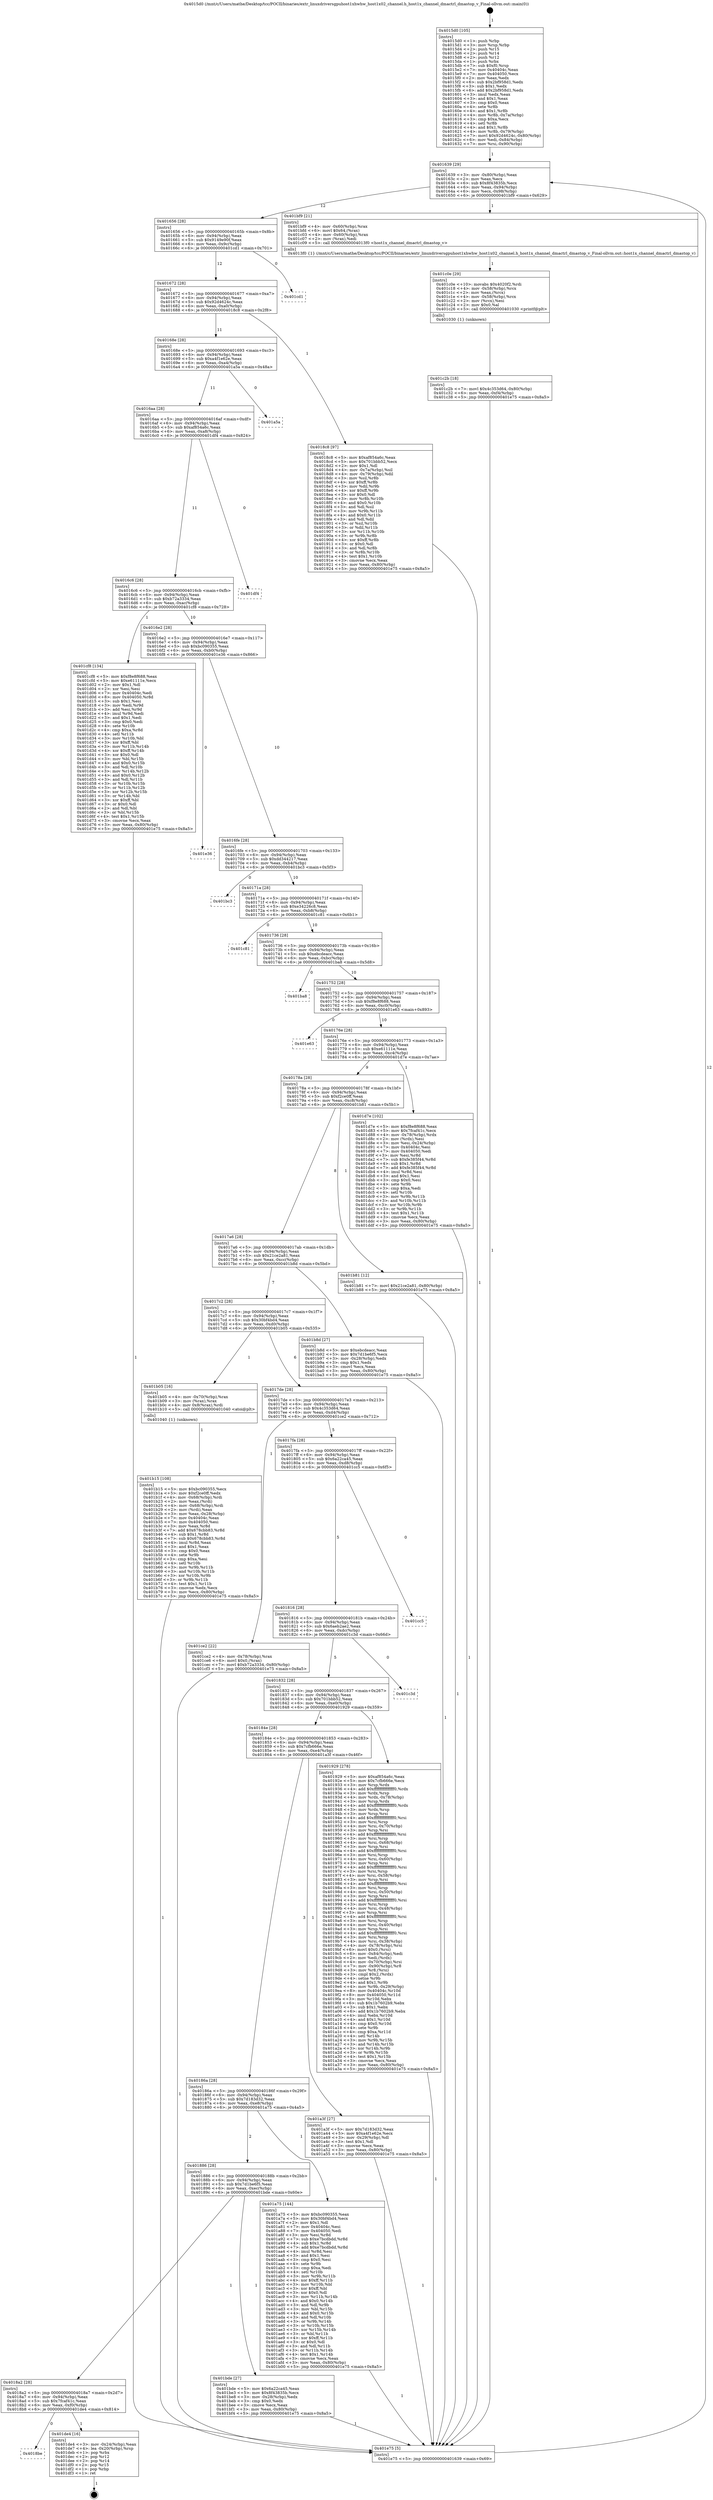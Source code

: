 digraph "0x4015d0" {
  label = "0x4015d0 (/mnt/c/Users/mathe/Desktop/tcc/POCII/binaries/extr_linuxdriversgpuhost1xhwhw_host1x02_channel.h_host1x_channel_dmactrl_dmastop_v_Final-ollvm.out::main(0))"
  labelloc = "t"
  node[shape=record]

  Entry [label="",width=0.3,height=0.3,shape=circle,fillcolor=black,style=filled]
  "0x401639" [label="{
     0x401639 [29]\l
     | [instrs]\l
     &nbsp;&nbsp;0x401639 \<+3\>: mov -0x80(%rbp),%eax\l
     &nbsp;&nbsp;0x40163c \<+2\>: mov %eax,%ecx\l
     &nbsp;&nbsp;0x40163e \<+6\>: sub $0x8f43835b,%ecx\l
     &nbsp;&nbsp;0x401644 \<+6\>: mov %eax,-0x94(%rbp)\l
     &nbsp;&nbsp;0x40164a \<+6\>: mov %ecx,-0x98(%rbp)\l
     &nbsp;&nbsp;0x401650 \<+6\>: je 0000000000401bf9 \<main+0x629\>\l
  }"]
  "0x401bf9" [label="{
     0x401bf9 [21]\l
     | [instrs]\l
     &nbsp;&nbsp;0x401bf9 \<+4\>: mov -0x60(%rbp),%rax\l
     &nbsp;&nbsp;0x401bfd \<+6\>: movl $0x64,(%rax)\l
     &nbsp;&nbsp;0x401c03 \<+4\>: mov -0x60(%rbp),%rax\l
     &nbsp;&nbsp;0x401c07 \<+2\>: mov (%rax),%edi\l
     &nbsp;&nbsp;0x401c09 \<+5\>: call 00000000004013f0 \<host1x_channel_dmactrl_dmastop_v\>\l
     | [calls]\l
     &nbsp;&nbsp;0x4013f0 \{1\} (/mnt/c/Users/mathe/Desktop/tcc/POCII/binaries/extr_linuxdriversgpuhost1xhwhw_host1x02_channel.h_host1x_channel_dmactrl_dmastop_v_Final-ollvm.out::host1x_channel_dmactrl_dmastop_v)\l
  }"]
  "0x401656" [label="{
     0x401656 [28]\l
     | [instrs]\l
     &nbsp;&nbsp;0x401656 \<+5\>: jmp 000000000040165b \<main+0x8b\>\l
     &nbsp;&nbsp;0x40165b \<+6\>: mov -0x94(%rbp),%eax\l
     &nbsp;&nbsp;0x401661 \<+5\>: sub $0x9149e90f,%eax\l
     &nbsp;&nbsp;0x401666 \<+6\>: mov %eax,-0x9c(%rbp)\l
     &nbsp;&nbsp;0x40166c \<+6\>: je 0000000000401cd1 \<main+0x701\>\l
  }"]
  Exit [label="",width=0.3,height=0.3,shape=circle,fillcolor=black,style=filled,peripheries=2]
  "0x401cd1" [label="{
     0x401cd1\l
  }", style=dashed]
  "0x401672" [label="{
     0x401672 [28]\l
     | [instrs]\l
     &nbsp;&nbsp;0x401672 \<+5\>: jmp 0000000000401677 \<main+0xa7\>\l
     &nbsp;&nbsp;0x401677 \<+6\>: mov -0x94(%rbp),%eax\l
     &nbsp;&nbsp;0x40167d \<+5\>: sub $0x92d4624c,%eax\l
     &nbsp;&nbsp;0x401682 \<+6\>: mov %eax,-0xa0(%rbp)\l
     &nbsp;&nbsp;0x401688 \<+6\>: je 00000000004018c8 \<main+0x2f8\>\l
  }"]
  "0x4018be" [label="{
     0x4018be\l
  }", style=dashed]
  "0x4018c8" [label="{
     0x4018c8 [97]\l
     | [instrs]\l
     &nbsp;&nbsp;0x4018c8 \<+5\>: mov $0xaf854a6c,%eax\l
     &nbsp;&nbsp;0x4018cd \<+5\>: mov $0x701bbb52,%ecx\l
     &nbsp;&nbsp;0x4018d2 \<+2\>: mov $0x1,%dl\l
     &nbsp;&nbsp;0x4018d4 \<+4\>: mov -0x7a(%rbp),%sil\l
     &nbsp;&nbsp;0x4018d8 \<+4\>: mov -0x79(%rbp),%dil\l
     &nbsp;&nbsp;0x4018dc \<+3\>: mov %sil,%r8b\l
     &nbsp;&nbsp;0x4018df \<+4\>: xor $0xff,%r8b\l
     &nbsp;&nbsp;0x4018e3 \<+3\>: mov %dil,%r9b\l
     &nbsp;&nbsp;0x4018e6 \<+4\>: xor $0xff,%r9b\l
     &nbsp;&nbsp;0x4018ea \<+3\>: xor $0x0,%dl\l
     &nbsp;&nbsp;0x4018ed \<+3\>: mov %r8b,%r10b\l
     &nbsp;&nbsp;0x4018f0 \<+4\>: and $0x0,%r10b\l
     &nbsp;&nbsp;0x4018f4 \<+3\>: and %dl,%sil\l
     &nbsp;&nbsp;0x4018f7 \<+3\>: mov %r9b,%r11b\l
     &nbsp;&nbsp;0x4018fa \<+4\>: and $0x0,%r11b\l
     &nbsp;&nbsp;0x4018fe \<+3\>: and %dl,%dil\l
     &nbsp;&nbsp;0x401901 \<+3\>: or %sil,%r10b\l
     &nbsp;&nbsp;0x401904 \<+3\>: or %dil,%r11b\l
     &nbsp;&nbsp;0x401907 \<+3\>: xor %r11b,%r10b\l
     &nbsp;&nbsp;0x40190a \<+3\>: or %r9b,%r8b\l
     &nbsp;&nbsp;0x40190d \<+4\>: xor $0xff,%r8b\l
     &nbsp;&nbsp;0x401911 \<+3\>: or $0x0,%dl\l
     &nbsp;&nbsp;0x401914 \<+3\>: and %dl,%r8b\l
     &nbsp;&nbsp;0x401917 \<+3\>: or %r8b,%r10b\l
     &nbsp;&nbsp;0x40191a \<+4\>: test $0x1,%r10b\l
     &nbsp;&nbsp;0x40191e \<+3\>: cmovne %ecx,%eax\l
     &nbsp;&nbsp;0x401921 \<+3\>: mov %eax,-0x80(%rbp)\l
     &nbsp;&nbsp;0x401924 \<+5\>: jmp 0000000000401e75 \<main+0x8a5\>\l
  }"]
  "0x40168e" [label="{
     0x40168e [28]\l
     | [instrs]\l
     &nbsp;&nbsp;0x40168e \<+5\>: jmp 0000000000401693 \<main+0xc3\>\l
     &nbsp;&nbsp;0x401693 \<+6\>: mov -0x94(%rbp),%eax\l
     &nbsp;&nbsp;0x401699 \<+5\>: sub $0xa4f1e62e,%eax\l
     &nbsp;&nbsp;0x40169e \<+6\>: mov %eax,-0xa4(%rbp)\l
     &nbsp;&nbsp;0x4016a4 \<+6\>: je 0000000000401a5a \<main+0x48a\>\l
  }"]
  "0x401e75" [label="{
     0x401e75 [5]\l
     | [instrs]\l
     &nbsp;&nbsp;0x401e75 \<+5\>: jmp 0000000000401639 \<main+0x69\>\l
  }"]
  "0x4015d0" [label="{
     0x4015d0 [105]\l
     | [instrs]\l
     &nbsp;&nbsp;0x4015d0 \<+1\>: push %rbp\l
     &nbsp;&nbsp;0x4015d1 \<+3\>: mov %rsp,%rbp\l
     &nbsp;&nbsp;0x4015d4 \<+2\>: push %r15\l
     &nbsp;&nbsp;0x4015d6 \<+2\>: push %r14\l
     &nbsp;&nbsp;0x4015d8 \<+2\>: push %r12\l
     &nbsp;&nbsp;0x4015da \<+1\>: push %rbx\l
     &nbsp;&nbsp;0x4015db \<+7\>: sub $0xf0,%rsp\l
     &nbsp;&nbsp;0x4015e2 \<+7\>: mov 0x40404c,%eax\l
     &nbsp;&nbsp;0x4015e9 \<+7\>: mov 0x404050,%ecx\l
     &nbsp;&nbsp;0x4015f0 \<+2\>: mov %eax,%edx\l
     &nbsp;&nbsp;0x4015f2 \<+6\>: sub $0x2bf958d1,%edx\l
     &nbsp;&nbsp;0x4015f8 \<+3\>: sub $0x1,%edx\l
     &nbsp;&nbsp;0x4015fb \<+6\>: add $0x2bf958d1,%edx\l
     &nbsp;&nbsp;0x401601 \<+3\>: imul %edx,%eax\l
     &nbsp;&nbsp;0x401604 \<+3\>: and $0x1,%eax\l
     &nbsp;&nbsp;0x401607 \<+3\>: cmp $0x0,%eax\l
     &nbsp;&nbsp;0x40160a \<+4\>: sete %r8b\l
     &nbsp;&nbsp;0x40160e \<+4\>: and $0x1,%r8b\l
     &nbsp;&nbsp;0x401612 \<+4\>: mov %r8b,-0x7a(%rbp)\l
     &nbsp;&nbsp;0x401616 \<+3\>: cmp $0xa,%ecx\l
     &nbsp;&nbsp;0x401619 \<+4\>: setl %r8b\l
     &nbsp;&nbsp;0x40161d \<+4\>: and $0x1,%r8b\l
     &nbsp;&nbsp;0x401621 \<+4\>: mov %r8b,-0x79(%rbp)\l
     &nbsp;&nbsp;0x401625 \<+7\>: movl $0x92d4624c,-0x80(%rbp)\l
     &nbsp;&nbsp;0x40162c \<+6\>: mov %edi,-0x84(%rbp)\l
     &nbsp;&nbsp;0x401632 \<+7\>: mov %rsi,-0x90(%rbp)\l
  }"]
  "0x401de4" [label="{
     0x401de4 [16]\l
     | [instrs]\l
     &nbsp;&nbsp;0x401de4 \<+3\>: mov -0x24(%rbp),%eax\l
     &nbsp;&nbsp;0x401de7 \<+4\>: lea -0x20(%rbp),%rsp\l
     &nbsp;&nbsp;0x401deb \<+1\>: pop %rbx\l
     &nbsp;&nbsp;0x401dec \<+2\>: pop %r12\l
     &nbsp;&nbsp;0x401dee \<+2\>: pop %r14\l
     &nbsp;&nbsp;0x401df0 \<+2\>: pop %r15\l
     &nbsp;&nbsp;0x401df2 \<+1\>: pop %rbp\l
     &nbsp;&nbsp;0x401df3 \<+1\>: ret\l
  }"]
  "0x401a5a" [label="{
     0x401a5a\l
  }", style=dashed]
  "0x4016aa" [label="{
     0x4016aa [28]\l
     | [instrs]\l
     &nbsp;&nbsp;0x4016aa \<+5\>: jmp 00000000004016af \<main+0xdf\>\l
     &nbsp;&nbsp;0x4016af \<+6\>: mov -0x94(%rbp),%eax\l
     &nbsp;&nbsp;0x4016b5 \<+5\>: sub $0xaf854a6c,%eax\l
     &nbsp;&nbsp;0x4016ba \<+6\>: mov %eax,-0xa8(%rbp)\l
     &nbsp;&nbsp;0x4016c0 \<+6\>: je 0000000000401df4 \<main+0x824\>\l
  }"]
  "0x401c2b" [label="{
     0x401c2b [18]\l
     | [instrs]\l
     &nbsp;&nbsp;0x401c2b \<+7\>: movl $0x4c353d64,-0x80(%rbp)\l
     &nbsp;&nbsp;0x401c32 \<+6\>: mov %eax,-0xf4(%rbp)\l
     &nbsp;&nbsp;0x401c38 \<+5\>: jmp 0000000000401e75 \<main+0x8a5\>\l
  }"]
  "0x401df4" [label="{
     0x401df4\l
  }", style=dashed]
  "0x4016c6" [label="{
     0x4016c6 [28]\l
     | [instrs]\l
     &nbsp;&nbsp;0x4016c6 \<+5\>: jmp 00000000004016cb \<main+0xfb\>\l
     &nbsp;&nbsp;0x4016cb \<+6\>: mov -0x94(%rbp),%eax\l
     &nbsp;&nbsp;0x4016d1 \<+5\>: sub $0xb72a3334,%eax\l
     &nbsp;&nbsp;0x4016d6 \<+6\>: mov %eax,-0xac(%rbp)\l
     &nbsp;&nbsp;0x4016dc \<+6\>: je 0000000000401cf8 \<main+0x728\>\l
  }"]
  "0x401c0e" [label="{
     0x401c0e [29]\l
     | [instrs]\l
     &nbsp;&nbsp;0x401c0e \<+10\>: movabs $0x4020f2,%rdi\l
     &nbsp;&nbsp;0x401c18 \<+4\>: mov -0x58(%rbp),%rcx\l
     &nbsp;&nbsp;0x401c1c \<+2\>: mov %eax,(%rcx)\l
     &nbsp;&nbsp;0x401c1e \<+4\>: mov -0x58(%rbp),%rcx\l
     &nbsp;&nbsp;0x401c22 \<+2\>: mov (%rcx),%esi\l
     &nbsp;&nbsp;0x401c24 \<+2\>: mov $0x0,%al\l
     &nbsp;&nbsp;0x401c26 \<+5\>: call 0000000000401030 \<printf@plt\>\l
     | [calls]\l
     &nbsp;&nbsp;0x401030 \{1\} (unknown)\l
  }"]
  "0x401cf8" [label="{
     0x401cf8 [134]\l
     | [instrs]\l
     &nbsp;&nbsp;0x401cf8 \<+5\>: mov $0xf8e8f688,%eax\l
     &nbsp;&nbsp;0x401cfd \<+5\>: mov $0xe61111e,%ecx\l
     &nbsp;&nbsp;0x401d02 \<+2\>: mov $0x1,%dl\l
     &nbsp;&nbsp;0x401d04 \<+2\>: xor %esi,%esi\l
     &nbsp;&nbsp;0x401d06 \<+7\>: mov 0x40404c,%edi\l
     &nbsp;&nbsp;0x401d0d \<+8\>: mov 0x404050,%r8d\l
     &nbsp;&nbsp;0x401d15 \<+3\>: sub $0x1,%esi\l
     &nbsp;&nbsp;0x401d18 \<+3\>: mov %edi,%r9d\l
     &nbsp;&nbsp;0x401d1b \<+3\>: add %esi,%r9d\l
     &nbsp;&nbsp;0x401d1e \<+4\>: imul %r9d,%edi\l
     &nbsp;&nbsp;0x401d22 \<+3\>: and $0x1,%edi\l
     &nbsp;&nbsp;0x401d25 \<+3\>: cmp $0x0,%edi\l
     &nbsp;&nbsp;0x401d28 \<+4\>: sete %r10b\l
     &nbsp;&nbsp;0x401d2c \<+4\>: cmp $0xa,%r8d\l
     &nbsp;&nbsp;0x401d30 \<+4\>: setl %r11b\l
     &nbsp;&nbsp;0x401d34 \<+3\>: mov %r10b,%bl\l
     &nbsp;&nbsp;0x401d37 \<+3\>: xor $0xff,%bl\l
     &nbsp;&nbsp;0x401d3a \<+3\>: mov %r11b,%r14b\l
     &nbsp;&nbsp;0x401d3d \<+4\>: xor $0xff,%r14b\l
     &nbsp;&nbsp;0x401d41 \<+3\>: xor $0x0,%dl\l
     &nbsp;&nbsp;0x401d44 \<+3\>: mov %bl,%r15b\l
     &nbsp;&nbsp;0x401d47 \<+4\>: and $0x0,%r15b\l
     &nbsp;&nbsp;0x401d4b \<+3\>: and %dl,%r10b\l
     &nbsp;&nbsp;0x401d4e \<+3\>: mov %r14b,%r12b\l
     &nbsp;&nbsp;0x401d51 \<+4\>: and $0x0,%r12b\l
     &nbsp;&nbsp;0x401d55 \<+3\>: and %dl,%r11b\l
     &nbsp;&nbsp;0x401d58 \<+3\>: or %r10b,%r15b\l
     &nbsp;&nbsp;0x401d5b \<+3\>: or %r11b,%r12b\l
     &nbsp;&nbsp;0x401d5e \<+3\>: xor %r12b,%r15b\l
     &nbsp;&nbsp;0x401d61 \<+3\>: or %r14b,%bl\l
     &nbsp;&nbsp;0x401d64 \<+3\>: xor $0xff,%bl\l
     &nbsp;&nbsp;0x401d67 \<+3\>: or $0x0,%dl\l
     &nbsp;&nbsp;0x401d6a \<+2\>: and %dl,%bl\l
     &nbsp;&nbsp;0x401d6c \<+3\>: or %bl,%r15b\l
     &nbsp;&nbsp;0x401d6f \<+4\>: test $0x1,%r15b\l
     &nbsp;&nbsp;0x401d73 \<+3\>: cmovne %ecx,%eax\l
     &nbsp;&nbsp;0x401d76 \<+3\>: mov %eax,-0x80(%rbp)\l
     &nbsp;&nbsp;0x401d79 \<+5\>: jmp 0000000000401e75 \<main+0x8a5\>\l
  }"]
  "0x4016e2" [label="{
     0x4016e2 [28]\l
     | [instrs]\l
     &nbsp;&nbsp;0x4016e2 \<+5\>: jmp 00000000004016e7 \<main+0x117\>\l
     &nbsp;&nbsp;0x4016e7 \<+6\>: mov -0x94(%rbp),%eax\l
     &nbsp;&nbsp;0x4016ed \<+5\>: sub $0xbc090355,%eax\l
     &nbsp;&nbsp;0x4016f2 \<+6\>: mov %eax,-0xb0(%rbp)\l
     &nbsp;&nbsp;0x4016f8 \<+6\>: je 0000000000401e36 \<main+0x866\>\l
  }"]
  "0x4018a2" [label="{
     0x4018a2 [28]\l
     | [instrs]\l
     &nbsp;&nbsp;0x4018a2 \<+5\>: jmp 00000000004018a7 \<main+0x2d7\>\l
     &nbsp;&nbsp;0x4018a7 \<+6\>: mov -0x94(%rbp),%eax\l
     &nbsp;&nbsp;0x4018ad \<+5\>: sub $0x7fcaf41c,%eax\l
     &nbsp;&nbsp;0x4018b2 \<+6\>: mov %eax,-0xf0(%rbp)\l
     &nbsp;&nbsp;0x4018b8 \<+6\>: je 0000000000401de4 \<main+0x814\>\l
  }"]
  "0x401e36" [label="{
     0x401e36\l
  }", style=dashed]
  "0x4016fe" [label="{
     0x4016fe [28]\l
     | [instrs]\l
     &nbsp;&nbsp;0x4016fe \<+5\>: jmp 0000000000401703 \<main+0x133\>\l
     &nbsp;&nbsp;0x401703 \<+6\>: mov -0x94(%rbp),%eax\l
     &nbsp;&nbsp;0x401709 \<+5\>: sub $0xdd344217,%eax\l
     &nbsp;&nbsp;0x40170e \<+6\>: mov %eax,-0xb4(%rbp)\l
     &nbsp;&nbsp;0x401714 \<+6\>: je 0000000000401bc3 \<main+0x5f3\>\l
  }"]
  "0x401bde" [label="{
     0x401bde [27]\l
     | [instrs]\l
     &nbsp;&nbsp;0x401bde \<+5\>: mov $0x6a22ca45,%eax\l
     &nbsp;&nbsp;0x401be3 \<+5\>: mov $0x8f43835b,%ecx\l
     &nbsp;&nbsp;0x401be8 \<+3\>: mov -0x28(%rbp),%edx\l
     &nbsp;&nbsp;0x401beb \<+3\>: cmp $0x0,%edx\l
     &nbsp;&nbsp;0x401bee \<+3\>: cmove %ecx,%eax\l
     &nbsp;&nbsp;0x401bf1 \<+3\>: mov %eax,-0x80(%rbp)\l
     &nbsp;&nbsp;0x401bf4 \<+5\>: jmp 0000000000401e75 \<main+0x8a5\>\l
  }"]
  "0x401bc3" [label="{
     0x401bc3\l
  }", style=dashed]
  "0x40171a" [label="{
     0x40171a [28]\l
     | [instrs]\l
     &nbsp;&nbsp;0x40171a \<+5\>: jmp 000000000040171f \<main+0x14f\>\l
     &nbsp;&nbsp;0x40171f \<+6\>: mov -0x94(%rbp),%eax\l
     &nbsp;&nbsp;0x401725 \<+5\>: sub $0xe34226c8,%eax\l
     &nbsp;&nbsp;0x40172a \<+6\>: mov %eax,-0xb8(%rbp)\l
     &nbsp;&nbsp;0x401730 \<+6\>: je 0000000000401c81 \<main+0x6b1\>\l
  }"]
  "0x401b15" [label="{
     0x401b15 [108]\l
     | [instrs]\l
     &nbsp;&nbsp;0x401b15 \<+5\>: mov $0xbc090355,%ecx\l
     &nbsp;&nbsp;0x401b1a \<+5\>: mov $0xf2ce0ff,%edx\l
     &nbsp;&nbsp;0x401b1f \<+4\>: mov -0x68(%rbp),%rdi\l
     &nbsp;&nbsp;0x401b23 \<+2\>: mov %eax,(%rdi)\l
     &nbsp;&nbsp;0x401b25 \<+4\>: mov -0x68(%rbp),%rdi\l
     &nbsp;&nbsp;0x401b29 \<+2\>: mov (%rdi),%eax\l
     &nbsp;&nbsp;0x401b2b \<+3\>: mov %eax,-0x28(%rbp)\l
     &nbsp;&nbsp;0x401b2e \<+7\>: mov 0x40404c,%eax\l
     &nbsp;&nbsp;0x401b35 \<+7\>: mov 0x404050,%esi\l
     &nbsp;&nbsp;0x401b3c \<+3\>: mov %eax,%r8d\l
     &nbsp;&nbsp;0x401b3f \<+7\>: add $0x678cbb83,%r8d\l
     &nbsp;&nbsp;0x401b46 \<+4\>: sub $0x1,%r8d\l
     &nbsp;&nbsp;0x401b4a \<+7\>: sub $0x678cbb83,%r8d\l
     &nbsp;&nbsp;0x401b51 \<+4\>: imul %r8d,%eax\l
     &nbsp;&nbsp;0x401b55 \<+3\>: and $0x1,%eax\l
     &nbsp;&nbsp;0x401b58 \<+3\>: cmp $0x0,%eax\l
     &nbsp;&nbsp;0x401b5b \<+4\>: sete %r9b\l
     &nbsp;&nbsp;0x401b5f \<+3\>: cmp $0xa,%esi\l
     &nbsp;&nbsp;0x401b62 \<+4\>: setl %r10b\l
     &nbsp;&nbsp;0x401b66 \<+3\>: mov %r9b,%r11b\l
     &nbsp;&nbsp;0x401b69 \<+3\>: and %r10b,%r11b\l
     &nbsp;&nbsp;0x401b6c \<+3\>: xor %r10b,%r9b\l
     &nbsp;&nbsp;0x401b6f \<+3\>: or %r9b,%r11b\l
     &nbsp;&nbsp;0x401b72 \<+4\>: test $0x1,%r11b\l
     &nbsp;&nbsp;0x401b76 \<+3\>: cmovne %edx,%ecx\l
     &nbsp;&nbsp;0x401b79 \<+3\>: mov %ecx,-0x80(%rbp)\l
     &nbsp;&nbsp;0x401b7c \<+5\>: jmp 0000000000401e75 \<main+0x8a5\>\l
  }"]
  "0x401c81" [label="{
     0x401c81\l
  }", style=dashed]
  "0x401736" [label="{
     0x401736 [28]\l
     | [instrs]\l
     &nbsp;&nbsp;0x401736 \<+5\>: jmp 000000000040173b \<main+0x16b\>\l
     &nbsp;&nbsp;0x40173b \<+6\>: mov -0x94(%rbp),%eax\l
     &nbsp;&nbsp;0x401741 \<+5\>: sub $0xebcdeacc,%eax\l
     &nbsp;&nbsp;0x401746 \<+6\>: mov %eax,-0xbc(%rbp)\l
     &nbsp;&nbsp;0x40174c \<+6\>: je 0000000000401ba8 \<main+0x5d8\>\l
  }"]
  "0x401886" [label="{
     0x401886 [28]\l
     | [instrs]\l
     &nbsp;&nbsp;0x401886 \<+5\>: jmp 000000000040188b \<main+0x2bb\>\l
     &nbsp;&nbsp;0x40188b \<+6\>: mov -0x94(%rbp),%eax\l
     &nbsp;&nbsp;0x401891 \<+5\>: sub $0x7d1be6f5,%eax\l
     &nbsp;&nbsp;0x401896 \<+6\>: mov %eax,-0xec(%rbp)\l
     &nbsp;&nbsp;0x40189c \<+6\>: je 0000000000401bde \<main+0x60e\>\l
  }"]
  "0x401ba8" [label="{
     0x401ba8\l
  }", style=dashed]
  "0x401752" [label="{
     0x401752 [28]\l
     | [instrs]\l
     &nbsp;&nbsp;0x401752 \<+5\>: jmp 0000000000401757 \<main+0x187\>\l
     &nbsp;&nbsp;0x401757 \<+6\>: mov -0x94(%rbp),%eax\l
     &nbsp;&nbsp;0x40175d \<+5\>: sub $0xf8e8f688,%eax\l
     &nbsp;&nbsp;0x401762 \<+6\>: mov %eax,-0xc0(%rbp)\l
     &nbsp;&nbsp;0x401768 \<+6\>: je 0000000000401e63 \<main+0x893\>\l
  }"]
  "0x401a75" [label="{
     0x401a75 [144]\l
     | [instrs]\l
     &nbsp;&nbsp;0x401a75 \<+5\>: mov $0xbc090355,%eax\l
     &nbsp;&nbsp;0x401a7a \<+5\>: mov $0x30bf4bd4,%ecx\l
     &nbsp;&nbsp;0x401a7f \<+2\>: mov $0x1,%dl\l
     &nbsp;&nbsp;0x401a81 \<+7\>: mov 0x40404c,%esi\l
     &nbsp;&nbsp;0x401a88 \<+7\>: mov 0x404050,%edi\l
     &nbsp;&nbsp;0x401a8f \<+3\>: mov %esi,%r8d\l
     &nbsp;&nbsp;0x401a92 \<+7\>: sub $0xe7bcdbdd,%r8d\l
     &nbsp;&nbsp;0x401a99 \<+4\>: sub $0x1,%r8d\l
     &nbsp;&nbsp;0x401a9d \<+7\>: add $0xe7bcdbdd,%r8d\l
     &nbsp;&nbsp;0x401aa4 \<+4\>: imul %r8d,%esi\l
     &nbsp;&nbsp;0x401aa8 \<+3\>: and $0x1,%esi\l
     &nbsp;&nbsp;0x401aab \<+3\>: cmp $0x0,%esi\l
     &nbsp;&nbsp;0x401aae \<+4\>: sete %r9b\l
     &nbsp;&nbsp;0x401ab2 \<+3\>: cmp $0xa,%edi\l
     &nbsp;&nbsp;0x401ab5 \<+4\>: setl %r10b\l
     &nbsp;&nbsp;0x401ab9 \<+3\>: mov %r9b,%r11b\l
     &nbsp;&nbsp;0x401abc \<+4\>: xor $0xff,%r11b\l
     &nbsp;&nbsp;0x401ac0 \<+3\>: mov %r10b,%bl\l
     &nbsp;&nbsp;0x401ac3 \<+3\>: xor $0xff,%bl\l
     &nbsp;&nbsp;0x401ac6 \<+3\>: xor $0x0,%dl\l
     &nbsp;&nbsp;0x401ac9 \<+3\>: mov %r11b,%r14b\l
     &nbsp;&nbsp;0x401acc \<+4\>: and $0x0,%r14b\l
     &nbsp;&nbsp;0x401ad0 \<+3\>: and %dl,%r9b\l
     &nbsp;&nbsp;0x401ad3 \<+3\>: mov %bl,%r15b\l
     &nbsp;&nbsp;0x401ad6 \<+4\>: and $0x0,%r15b\l
     &nbsp;&nbsp;0x401ada \<+3\>: and %dl,%r10b\l
     &nbsp;&nbsp;0x401add \<+3\>: or %r9b,%r14b\l
     &nbsp;&nbsp;0x401ae0 \<+3\>: or %r10b,%r15b\l
     &nbsp;&nbsp;0x401ae3 \<+3\>: xor %r15b,%r14b\l
     &nbsp;&nbsp;0x401ae6 \<+3\>: or %bl,%r11b\l
     &nbsp;&nbsp;0x401ae9 \<+4\>: xor $0xff,%r11b\l
     &nbsp;&nbsp;0x401aed \<+3\>: or $0x0,%dl\l
     &nbsp;&nbsp;0x401af0 \<+3\>: and %dl,%r11b\l
     &nbsp;&nbsp;0x401af3 \<+3\>: or %r11b,%r14b\l
     &nbsp;&nbsp;0x401af6 \<+4\>: test $0x1,%r14b\l
     &nbsp;&nbsp;0x401afa \<+3\>: cmovne %ecx,%eax\l
     &nbsp;&nbsp;0x401afd \<+3\>: mov %eax,-0x80(%rbp)\l
     &nbsp;&nbsp;0x401b00 \<+5\>: jmp 0000000000401e75 \<main+0x8a5\>\l
  }"]
  "0x401e63" [label="{
     0x401e63\l
  }", style=dashed]
  "0x40176e" [label="{
     0x40176e [28]\l
     | [instrs]\l
     &nbsp;&nbsp;0x40176e \<+5\>: jmp 0000000000401773 \<main+0x1a3\>\l
     &nbsp;&nbsp;0x401773 \<+6\>: mov -0x94(%rbp),%eax\l
     &nbsp;&nbsp;0x401779 \<+5\>: sub $0xe61111e,%eax\l
     &nbsp;&nbsp;0x40177e \<+6\>: mov %eax,-0xc4(%rbp)\l
     &nbsp;&nbsp;0x401784 \<+6\>: je 0000000000401d7e \<main+0x7ae\>\l
  }"]
  "0x40186a" [label="{
     0x40186a [28]\l
     | [instrs]\l
     &nbsp;&nbsp;0x40186a \<+5\>: jmp 000000000040186f \<main+0x29f\>\l
     &nbsp;&nbsp;0x40186f \<+6\>: mov -0x94(%rbp),%eax\l
     &nbsp;&nbsp;0x401875 \<+5\>: sub $0x7d183d32,%eax\l
     &nbsp;&nbsp;0x40187a \<+6\>: mov %eax,-0xe8(%rbp)\l
     &nbsp;&nbsp;0x401880 \<+6\>: je 0000000000401a75 \<main+0x4a5\>\l
  }"]
  "0x401d7e" [label="{
     0x401d7e [102]\l
     | [instrs]\l
     &nbsp;&nbsp;0x401d7e \<+5\>: mov $0xf8e8f688,%eax\l
     &nbsp;&nbsp;0x401d83 \<+5\>: mov $0x7fcaf41c,%ecx\l
     &nbsp;&nbsp;0x401d88 \<+4\>: mov -0x78(%rbp),%rdx\l
     &nbsp;&nbsp;0x401d8c \<+2\>: mov (%rdx),%esi\l
     &nbsp;&nbsp;0x401d8e \<+3\>: mov %esi,-0x24(%rbp)\l
     &nbsp;&nbsp;0x401d91 \<+7\>: mov 0x40404c,%esi\l
     &nbsp;&nbsp;0x401d98 \<+7\>: mov 0x404050,%edi\l
     &nbsp;&nbsp;0x401d9f \<+3\>: mov %esi,%r8d\l
     &nbsp;&nbsp;0x401da2 \<+7\>: sub $0xfe385f44,%r8d\l
     &nbsp;&nbsp;0x401da9 \<+4\>: sub $0x1,%r8d\l
     &nbsp;&nbsp;0x401dad \<+7\>: add $0xfe385f44,%r8d\l
     &nbsp;&nbsp;0x401db4 \<+4\>: imul %r8d,%esi\l
     &nbsp;&nbsp;0x401db8 \<+3\>: and $0x1,%esi\l
     &nbsp;&nbsp;0x401dbb \<+3\>: cmp $0x0,%esi\l
     &nbsp;&nbsp;0x401dbe \<+4\>: sete %r9b\l
     &nbsp;&nbsp;0x401dc2 \<+3\>: cmp $0xa,%edi\l
     &nbsp;&nbsp;0x401dc5 \<+4\>: setl %r10b\l
     &nbsp;&nbsp;0x401dc9 \<+3\>: mov %r9b,%r11b\l
     &nbsp;&nbsp;0x401dcc \<+3\>: and %r10b,%r11b\l
     &nbsp;&nbsp;0x401dcf \<+3\>: xor %r10b,%r9b\l
     &nbsp;&nbsp;0x401dd2 \<+3\>: or %r9b,%r11b\l
     &nbsp;&nbsp;0x401dd5 \<+4\>: test $0x1,%r11b\l
     &nbsp;&nbsp;0x401dd9 \<+3\>: cmovne %ecx,%eax\l
     &nbsp;&nbsp;0x401ddc \<+3\>: mov %eax,-0x80(%rbp)\l
     &nbsp;&nbsp;0x401ddf \<+5\>: jmp 0000000000401e75 \<main+0x8a5\>\l
  }"]
  "0x40178a" [label="{
     0x40178a [28]\l
     | [instrs]\l
     &nbsp;&nbsp;0x40178a \<+5\>: jmp 000000000040178f \<main+0x1bf\>\l
     &nbsp;&nbsp;0x40178f \<+6\>: mov -0x94(%rbp),%eax\l
     &nbsp;&nbsp;0x401795 \<+5\>: sub $0xf2ce0ff,%eax\l
     &nbsp;&nbsp;0x40179a \<+6\>: mov %eax,-0xc8(%rbp)\l
     &nbsp;&nbsp;0x4017a0 \<+6\>: je 0000000000401b81 \<main+0x5b1\>\l
  }"]
  "0x401a3f" [label="{
     0x401a3f [27]\l
     | [instrs]\l
     &nbsp;&nbsp;0x401a3f \<+5\>: mov $0x7d183d32,%eax\l
     &nbsp;&nbsp;0x401a44 \<+5\>: mov $0xa4f1e62e,%ecx\l
     &nbsp;&nbsp;0x401a49 \<+3\>: mov -0x29(%rbp),%dl\l
     &nbsp;&nbsp;0x401a4c \<+3\>: test $0x1,%dl\l
     &nbsp;&nbsp;0x401a4f \<+3\>: cmovne %ecx,%eax\l
     &nbsp;&nbsp;0x401a52 \<+3\>: mov %eax,-0x80(%rbp)\l
     &nbsp;&nbsp;0x401a55 \<+5\>: jmp 0000000000401e75 \<main+0x8a5\>\l
  }"]
  "0x401b81" [label="{
     0x401b81 [12]\l
     | [instrs]\l
     &nbsp;&nbsp;0x401b81 \<+7\>: movl $0x21ce2a81,-0x80(%rbp)\l
     &nbsp;&nbsp;0x401b88 \<+5\>: jmp 0000000000401e75 \<main+0x8a5\>\l
  }"]
  "0x4017a6" [label="{
     0x4017a6 [28]\l
     | [instrs]\l
     &nbsp;&nbsp;0x4017a6 \<+5\>: jmp 00000000004017ab \<main+0x1db\>\l
     &nbsp;&nbsp;0x4017ab \<+6\>: mov -0x94(%rbp),%eax\l
     &nbsp;&nbsp;0x4017b1 \<+5\>: sub $0x21ce2a81,%eax\l
     &nbsp;&nbsp;0x4017b6 \<+6\>: mov %eax,-0xcc(%rbp)\l
     &nbsp;&nbsp;0x4017bc \<+6\>: je 0000000000401b8d \<main+0x5bd\>\l
  }"]
  "0x40184e" [label="{
     0x40184e [28]\l
     | [instrs]\l
     &nbsp;&nbsp;0x40184e \<+5\>: jmp 0000000000401853 \<main+0x283\>\l
     &nbsp;&nbsp;0x401853 \<+6\>: mov -0x94(%rbp),%eax\l
     &nbsp;&nbsp;0x401859 \<+5\>: sub $0x7cfb666e,%eax\l
     &nbsp;&nbsp;0x40185e \<+6\>: mov %eax,-0xe4(%rbp)\l
     &nbsp;&nbsp;0x401864 \<+6\>: je 0000000000401a3f \<main+0x46f\>\l
  }"]
  "0x401b8d" [label="{
     0x401b8d [27]\l
     | [instrs]\l
     &nbsp;&nbsp;0x401b8d \<+5\>: mov $0xebcdeacc,%eax\l
     &nbsp;&nbsp;0x401b92 \<+5\>: mov $0x7d1be6f5,%ecx\l
     &nbsp;&nbsp;0x401b97 \<+3\>: mov -0x28(%rbp),%edx\l
     &nbsp;&nbsp;0x401b9a \<+3\>: cmp $0x1,%edx\l
     &nbsp;&nbsp;0x401b9d \<+3\>: cmovl %ecx,%eax\l
     &nbsp;&nbsp;0x401ba0 \<+3\>: mov %eax,-0x80(%rbp)\l
     &nbsp;&nbsp;0x401ba3 \<+5\>: jmp 0000000000401e75 \<main+0x8a5\>\l
  }"]
  "0x4017c2" [label="{
     0x4017c2 [28]\l
     | [instrs]\l
     &nbsp;&nbsp;0x4017c2 \<+5\>: jmp 00000000004017c7 \<main+0x1f7\>\l
     &nbsp;&nbsp;0x4017c7 \<+6\>: mov -0x94(%rbp),%eax\l
     &nbsp;&nbsp;0x4017cd \<+5\>: sub $0x30bf4bd4,%eax\l
     &nbsp;&nbsp;0x4017d2 \<+6\>: mov %eax,-0xd0(%rbp)\l
     &nbsp;&nbsp;0x4017d8 \<+6\>: je 0000000000401b05 \<main+0x535\>\l
  }"]
  "0x401929" [label="{
     0x401929 [278]\l
     | [instrs]\l
     &nbsp;&nbsp;0x401929 \<+5\>: mov $0xaf854a6c,%eax\l
     &nbsp;&nbsp;0x40192e \<+5\>: mov $0x7cfb666e,%ecx\l
     &nbsp;&nbsp;0x401933 \<+3\>: mov %rsp,%rdx\l
     &nbsp;&nbsp;0x401936 \<+4\>: add $0xfffffffffffffff0,%rdx\l
     &nbsp;&nbsp;0x40193a \<+3\>: mov %rdx,%rsp\l
     &nbsp;&nbsp;0x40193d \<+4\>: mov %rdx,-0x78(%rbp)\l
     &nbsp;&nbsp;0x401941 \<+3\>: mov %rsp,%rdx\l
     &nbsp;&nbsp;0x401944 \<+4\>: add $0xfffffffffffffff0,%rdx\l
     &nbsp;&nbsp;0x401948 \<+3\>: mov %rdx,%rsp\l
     &nbsp;&nbsp;0x40194b \<+3\>: mov %rsp,%rsi\l
     &nbsp;&nbsp;0x40194e \<+4\>: add $0xfffffffffffffff0,%rsi\l
     &nbsp;&nbsp;0x401952 \<+3\>: mov %rsi,%rsp\l
     &nbsp;&nbsp;0x401955 \<+4\>: mov %rsi,-0x70(%rbp)\l
     &nbsp;&nbsp;0x401959 \<+3\>: mov %rsp,%rsi\l
     &nbsp;&nbsp;0x40195c \<+4\>: add $0xfffffffffffffff0,%rsi\l
     &nbsp;&nbsp;0x401960 \<+3\>: mov %rsi,%rsp\l
     &nbsp;&nbsp;0x401963 \<+4\>: mov %rsi,-0x68(%rbp)\l
     &nbsp;&nbsp;0x401967 \<+3\>: mov %rsp,%rsi\l
     &nbsp;&nbsp;0x40196a \<+4\>: add $0xfffffffffffffff0,%rsi\l
     &nbsp;&nbsp;0x40196e \<+3\>: mov %rsi,%rsp\l
     &nbsp;&nbsp;0x401971 \<+4\>: mov %rsi,-0x60(%rbp)\l
     &nbsp;&nbsp;0x401975 \<+3\>: mov %rsp,%rsi\l
     &nbsp;&nbsp;0x401978 \<+4\>: add $0xfffffffffffffff0,%rsi\l
     &nbsp;&nbsp;0x40197c \<+3\>: mov %rsi,%rsp\l
     &nbsp;&nbsp;0x40197f \<+4\>: mov %rsi,-0x58(%rbp)\l
     &nbsp;&nbsp;0x401983 \<+3\>: mov %rsp,%rsi\l
     &nbsp;&nbsp;0x401986 \<+4\>: add $0xfffffffffffffff0,%rsi\l
     &nbsp;&nbsp;0x40198a \<+3\>: mov %rsi,%rsp\l
     &nbsp;&nbsp;0x40198d \<+4\>: mov %rsi,-0x50(%rbp)\l
     &nbsp;&nbsp;0x401991 \<+3\>: mov %rsp,%rsi\l
     &nbsp;&nbsp;0x401994 \<+4\>: add $0xfffffffffffffff0,%rsi\l
     &nbsp;&nbsp;0x401998 \<+3\>: mov %rsi,%rsp\l
     &nbsp;&nbsp;0x40199b \<+4\>: mov %rsi,-0x48(%rbp)\l
     &nbsp;&nbsp;0x40199f \<+3\>: mov %rsp,%rsi\l
     &nbsp;&nbsp;0x4019a2 \<+4\>: add $0xfffffffffffffff0,%rsi\l
     &nbsp;&nbsp;0x4019a6 \<+3\>: mov %rsi,%rsp\l
     &nbsp;&nbsp;0x4019a9 \<+4\>: mov %rsi,-0x40(%rbp)\l
     &nbsp;&nbsp;0x4019ad \<+3\>: mov %rsp,%rsi\l
     &nbsp;&nbsp;0x4019b0 \<+4\>: add $0xfffffffffffffff0,%rsi\l
     &nbsp;&nbsp;0x4019b4 \<+3\>: mov %rsi,%rsp\l
     &nbsp;&nbsp;0x4019b7 \<+4\>: mov %rsi,-0x38(%rbp)\l
     &nbsp;&nbsp;0x4019bb \<+4\>: mov -0x78(%rbp),%rsi\l
     &nbsp;&nbsp;0x4019bf \<+6\>: movl $0x0,(%rsi)\l
     &nbsp;&nbsp;0x4019c5 \<+6\>: mov -0x84(%rbp),%edi\l
     &nbsp;&nbsp;0x4019cb \<+2\>: mov %edi,(%rdx)\l
     &nbsp;&nbsp;0x4019cd \<+4\>: mov -0x70(%rbp),%rsi\l
     &nbsp;&nbsp;0x4019d1 \<+7\>: mov -0x90(%rbp),%r8\l
     &nbsp;&nbsp;0x4019d8 \<+3\>: mov %r8,(%rsi)\l
     &nbsp;&nbsp;0x4019db \<+3\>: cmpl $0x2,(%rdx)\l
     &nbsp;&nbsp;0x4019de \<+4\>: setne %r9b\l
     &nbsp;&nbsp;0x4019e2 \<+4\>: and $0x1,%r9b\l
     &nbsp;&nbsp;0x4019e6 \<+4\>: mov %r9b,-0x29(%rbp)\l
     &nbsp;&nbsp;0x4019ea \<+8\>: mov 0x40404c,%r10d\l
     &nbsp;&nbsp;0x4019f2 \<+8\>: mov 0x404050,%r11d\l
     &nbsp;&nbsp;0x4019fa \<+3\>: mov %r10d,%ebx\l
     &nbsp;&nbsp;0x4019fd \<+6\>: sub $0x1b7602b9,%ebx\l
     &nbsp;&nbsp;0x401a03 \<+3\>: sub $0x1,%ebx\l
     &nbsp;&nbsp;0x401a06 \<+6\>: add $0x1b7602b9,%ebx\l
     &nbsp;&nbsp;0x401a0c \<+4\>: imul %ebx,%r10d\l
     &nbsp;&nbsp;0x401a10 \<+4\>: and $0x1,%r10d\l
     &nbsp;&nbsp;0x401a14 \<+4\>: cmp $0x0,%r10d\l
     &nbsp;&nbsp;0x401a18 \<+4\>: sete %r9b\l
     &nbsp;&nbsp;0x401a1c \<+4\>: cmp $0xa,%r11d\l
     &nbsp;&nbsp;0x401a20 \<+4\>: setl %r14b\l
     &nbsp;&nbsp;0x401a24 \<+3\>: mov %r9b,%r15b\l
     &nbsp;&nbsp;0x401a27 \<+3\>: and %r14b,%r15b\l
     &nbsp;&nbsp;0x401a2a \<+3\>: xor %r14b,%r9b\l
     &nbsp;&nbsp;0x401a2d \<+3\>: or %r9b,%r15b\l
     &nbsp;&nbsp;0x401a30 \<+4\>: test $0x1,%r15b\l
     &nbsp;&nbsp;0x401a34 \<+3\>: cmovne %ecx,%eax\l
     &nbsp;&nbsp;0x401a37 \<+3\>: mov %eax,-0x80(%rbp)\l
     &nbsp;&nbsp;0x401a3a \<+5\>: jmp 0000000000401e75 \<main+0x8a5\>\l
  }"]
  "0x401b05" [label="{
     0x401b05 [16]\l
     | [instrs]\l
     &nbsp;&nbsp;0x401b05 \<+4\>: mov -0x70(%rbp),%rax\l
     &nbsp;&nbsp;0x401b09 \<+3\>: mov (%rax),%rax\l
     &nbsp;&nbsp;0x401b0c \<+4\>: mov 0x8(%rax),%rdi\l
     &nbsp;&nbsp;0x401b10 \<+5\>: call 0000000000401040 \<atoi@plt\>\l
     | [calls]\l
     &nbsp;&nbsp;0x401040 \{1\} (unknown)\l
  }"]
  "0x4017de" [label="{
     0x4017de [28]\l
     | [instrs]\l
     &nbsp;&nbsp;0x4017de \<+5\>: jmp 00000000004017e3 \<main+0x213\>\l
     &nbsp;&nbsp;0x4017e3 \<+6\>: mov -0x94(%rbp),%eax\l
     &nbsp;&nbsp;0x4017e9 \<+5\>: sub $0x4c353d64,%eax\l
     &nbsp;&nbsp;0x4017ee \<+6\>: mov %eax,-0xd4(%rbp)\l
     &nbsp;&nbsp;0x4017f4 \<+6\>: je 0000000000401ce2 \<main+0x712\>\l
  }"]
  "0x401832" [label="{
     0x401832 [28]\l
     | [instrs]\l
     &nbsp;&nbsp;0x401832 \<+5\>: jmp 0000000000401837 \<main+0x267\>\l
     &nbsp;&nbsp;0x401837 \<+6\>: mov -0x94(%rbp),%eax\l
     &nbsp;&nbsp;0x40183d \<+5\>: sub $0x701bbb52,%eax\l
     &nbsp;&nbsp;0x401842 \<+6\>: mov %eax,-0xe0(%rbp)\l
     &nbsp;&nbsp;0x401848 \<+6\>: je 0000000000401929 \<main+0x359\>\l
  }"]
  "0x401ce2" [label="{
     0x401ce2 [22]\l
     | [instrs]\l
     &nbsp;&nbsp;0x401ce2 \<+4\>: mov -0x78(%rbp),%rax\l
     &nbsp;&nbsp;0x401ce6 \<+6\>: movl $0x0,(%rax)\l
     &nbsp;&nbsp;0x401cec \<+7\>: movl $0xb72a3334,-0x80(%rbp)\l
     &nbsp;&nbsp;0x401cf3 \<+5\>: jmp 0000000000401e75 \<main+0x8a5\>\l
  }"]
  "0x4017fa" [label="{
     0x4017fa [28]\l
     | [instrs]\l
     &nbsp;&nbsp;0x4017fa \<+5\>: jmp 00000000004017ff \<main+0x22f\>\l
     &nbsp;&nbsp;0x4017ff \<+6\>: mov -0x94(%rbp),%eax\l
     &nbsp;&nbsp;0x401805 \<+5\>: sub $0x6a22ca45,%eax\l
     &nbsp;&nbsp;0x40180a \<+6\>: mov %eax,-0xd8(%rbp)\l
     &nbsp;&nbsp;0x401810 \<+6\>: je 0000000000401cc5 \<main+0x6f5\>\l
  }"]
  "0x401c3d" [label="{
     0x401c3d\l
  }", style=dashed]
  "0x401cc5" [label="{
     0x401cc5\l
  }", style=dashed]
  "0x401816" [label="{
     0x401816 [28]\l
     | [instrs]\l
     &nbsp;&nbsp;0x401816 \<+5\>: jmp 000000000040181b \<main+0x24b\>\l
     &nbsp;&nbsp;0x40181b \<+6\>: mov -0x94(%rbp),%eax\l
     &nbsp;&nbsp;0x401821 \<+5\>: sub $0x6aeb2ae2,%eax\l
     &nbsp;&nbsp;0x401826 \<+6\>: mov %eax,-0xdc(%rbp)\l
     &nbsp;&nbsp;0x40182c \<+6\>: je 0000000000401c3d \<main+0x66d\>\l
  }"]
  Entry -> "0x4015d0" [label=" 1"]
  "0x401639" -> "0x401bf9" [label=" 1"]
  "0x401639" -> "0x401656" [label=" 12"]
  "0x401de4" -> Exit [label=" 1"]
  "0x401656" -> "0x401cd1" [label=" 0"]
  "0x401656" -> "0x401672" [label=" 12"]
  "0x4018a2" -> "0x4018be" [label=" 0"]
  "0x401672" -> "0x4018c8" [label=" 1"]
  "0x401672" -> "0x40168e" [label=" 11"]
  "0x4018c8" -> "0x401e75" [label=" 1"]
  "0x4015d0" -> "0x401639" [label=" 1"]
  "0x401e75" -> "0x401639" [label=" 12"]
  "0x4018a2" -> "0x401de4" [label=" 1"]
  "0x40168e" -> "0x401a5a" [label=" 0"]
  "0x40168e" -> "0x4016aa" [label=" 11"]
  "0x401d7e" -> "0x401e75" [label=" 1"]
  "0x4016aa" -> "0x401df4" [label=" 0"]
  "0x4016aa" -> "0x4016c6" [label=" 11"]
  "0x401cf8" -> "0x401e75" [label=" 1"]
  "0x4016c6" -> "0x401cf8" [label=" 1"]
  "0x4016c6" -> "0x4016e2" [label=" 10"]
  "0x401ce2" -> "0x401e75" [label=" 1"]
  "0x4016e2" -> "0x401e36" [label=" 0"]
  "0x4016e2" -> "0x4016fe" [label=" 10"]
  "0x401c2b" -> "0x401e75" [label=" 1"]
  "0x4016fe" -> "0x401bc3" [label=" 0"]
  "0x4016fe" -> "0x40171a" [label=" 10"]
  "0x401c0e" -> "0x401c2b" [label=" 1"]
  "0x40171a" -> "0x401c81" [label=" 0"]
  "0x40171a" -> "0x401736" [label=" 10"]
  "0x401bde" -> "0x401e75" [label=" 1"]
  "0x401736" -> "0x401ba8" [label=" 0"]
  "0x401736" -> "0x401752" [label=" 10"]
  "0x401886" -> "0x4018a2" [label=" 1"]
  "0x401752" -> "0x401e63" [label=" 0"]
  "0x401752" -> "0x40176e" [label=" 10"]
  "0x401886" -> "0x401bde" [label=" 1"]
  "0x40176e" -> "0x401d7e" [label=" 1"]
  "0x40176e" -> "0x40178a" [label=" 9"]
  "0x401b8d" -> "0x401e75" [label=" 1"]
  "0x40178a" -> "0x401b81" [label=" 1"]
  "0x40178a" -> "0x4017a6" [label=" 8"]
  "0x401b81" -> "0x401e75" [label=" 1"]
  "0x4017a6" -> "0x401b8d" [label=" 1"]
  "0x4017a6" -> "0x4017c2" [label=" 7"]
  "0x401a75" -> "0x401e75" [label=" 1"]
  "0x4017c2" -> "0x401b05" [label=" 1"]
  "0x4017c2" -> "0x4017de" [label=" 6"]
  "0x40186a" -> "0x401886" [label=" 2"]
  "0x4017de" -> "0x401ce2" [label=" 1"]
  "0x4017de" -> "0x4017fa" [label=" 5"]
  "0x401bf9" -> "0x401c0e" [label=" 1"]
  "0x4017fa" -> "0x401cc5" [label=" 0"]
  "0x4017fa" -> "0x401816" [label=" 5"]
  "0x401a3f" -> "0x401e75" [label=" 1"]
  "0x401816" -> "0x401c3d" [label=" 0"]
  "0x401816" -> "0x401832" [label=" 5"]
  "0x40186a" -> "0x401a75" [label=" 1"]
  "0x401832" -> "0x401929" [label=" 1"]
  "0x401832" -> "0x40184e" [label=" 4"]
  "0x401b05" -> "0x401b15" [label=" 1"]
  "0x401929" -> "0x401e75" [label=" 1"]
  "0x401b15" -> "0x401e75" [label=" 1"]
  "0x40184e" -> "0x401a3f" [label=" 1"]
  "0x40184e" -> "0x40186a" [label=" 3"]
}
